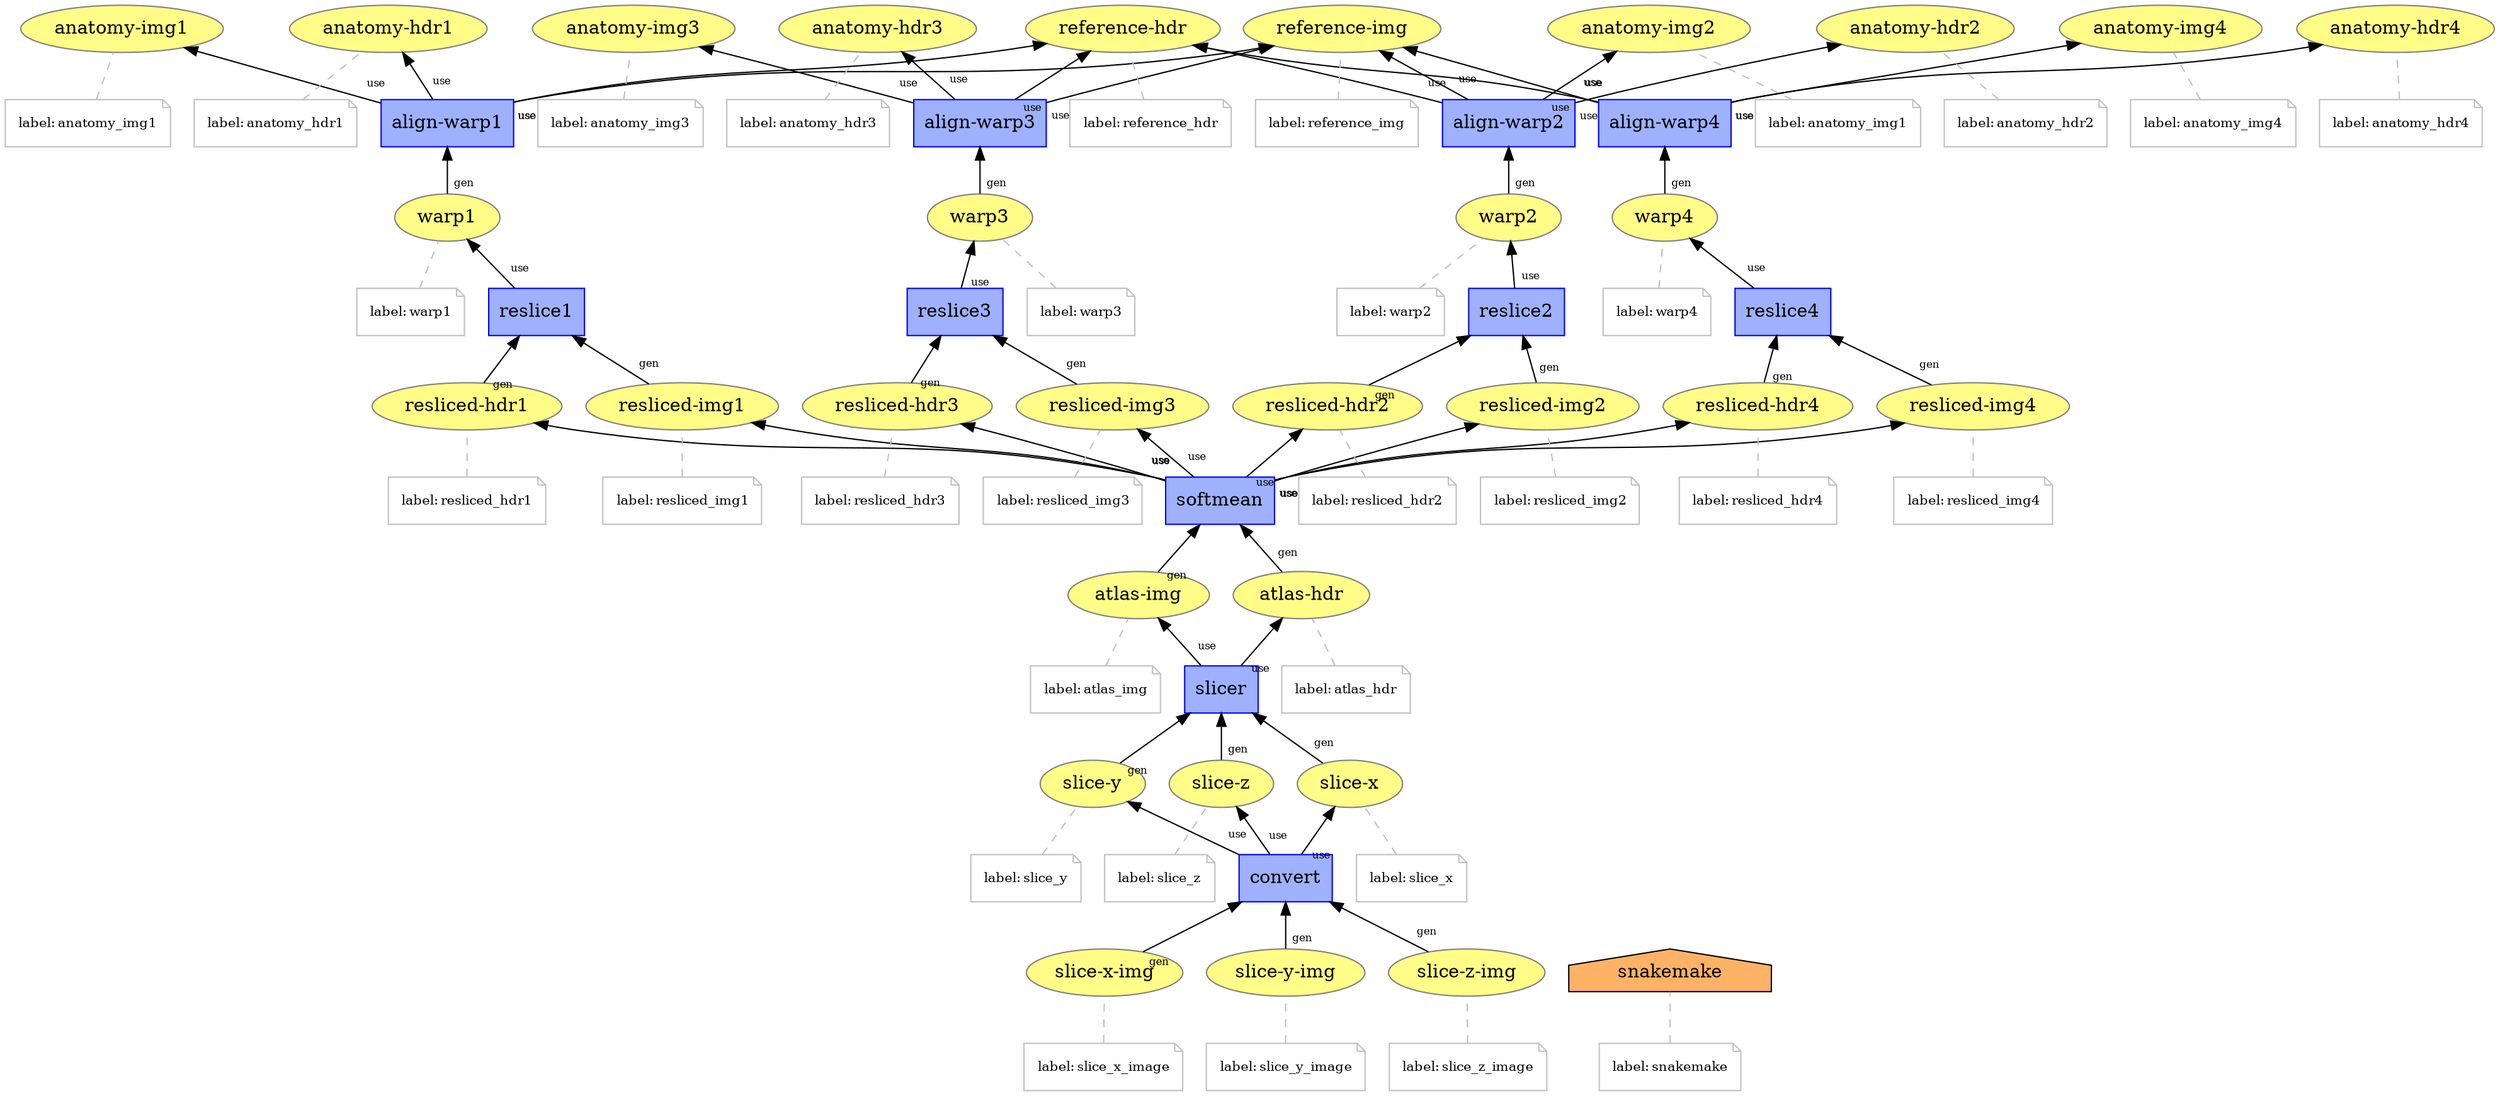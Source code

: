 digraph title {
	graph [bb="0,0,1626.4,828",
		rankdir=BT
	];
	node [label="\N"];
	"https://example.com/align-warp1"	 [URL="https://example.com/align-warp1",
		color="#0000FF",
		comment="PROV_ACTIVITY fmri:align-warp1",
		fillcolor="#9FB1FC",
		height=0.5,
		label="align-warp1",
		pos="291,738",
		shape=polygon,
		sides=4,
		style=filled,
		width=1.1389];
	"https://example.com/anatomy-img1"	 [URL="https://example.com/anatomy-img1",
		color="#808080",
		comment="PROV_ENTITY fmri:anatomy-img1",
		fillcolor="#FFFC87",
		height=0.5,
		label="anatomy-img1",
		pos="84,810",
		style=filled,
		width=1.7512];
	"https://example.com/align-warp1" -> "https://example.com/anatomy-img1"	 [comment="PROV_USAGE _:_",
		labelangle=60.0,
		labeldistance=1.5,
		labelfontsize=8,
		pos="e,124.72,796.17 249.82,752.88 246.83,753.94 243.87,754.99 241,756 205.43,768.52 165.2,782.35 134.38,792.88",
		rotation=20,
		tail_lp="247.1,767.63",
		taillabel=use];
	"https://example.com/anatomy-hdr1"	 [URL="https://example.com/anatomy-hdr1",
		color="#808080",
		comment="PROV_ENTITY fmri:anatomy-hdr1",
		fillcolor="#FFFC87",
		height=0.5,
		label="anatomy-hdr1",
		pos="259,810",
		style=filled,
		width=1.679];
	"https://example.com/align-warp1" -> "https://example.com/anatomy-hdr1"	 [comment="PROV_USAGE _:_",
		labelangle=60.0,
		labeldistance=1.5,
		labelfontsize=8,
		pos="e,266.96,792.09 282.93,756.17 279.34,764.25 275.03,773.92 271.07,782.83",
		rotation=20,
		tail_lp="291.75,768.3",
		taillabel=use];
	"https://example.com/reference-img"	 [URL="https://example.com/reference-img",
		color="#808080",
		comment="PROV_ENTITY fmri:reference-img",
		fillcolor="#FFFC87",
		height=0.5,
		label="reference-img",
		pos="741,810",
		style=filled,
		width=1.679];
	"https://example.com/align-warp1" -> "https://example.com/reference-img"	 [comment="PROV_USAGE _:_",
		labelangle=60.0,
		labeldistance=1.5,
		labelfontsize=8,
		pos="e,690.79,799.92 332.25,753.67 335.19,754.53 338.13,755.32 341,756 473.42,787.24 510.51,771.45 645,792 656.66,793.78 669.06,795.92 \
680.95,798.1",
		rotation=20,
		tail_lp="343.08,743.29",
		taillabel=use];
	"https://example.com/reference-hdr"	 [URL="https://example.com/reference-hdr",
		color="#808080",
		comment="PROV_ENTITY fmri:reference-hdr",
		fillcolor="#FFFC87",
		height=0.5,
		label="reference-hdr",
		pos="877,810",
		style=filled,
		width=1.6068];
	"https://example.com/align-warp1" -> "https://example.com/reference-hdr"	 [comment="PROV_USAGE _:_",
		labelangle=60.0,
		labeldistance=1.5,
		labelfontsize=8,
		pos="e,835.09,797.46 332.22,753.81 335.17,754.64 338.11,755.38 341,756 545.42,799.8 603.94,756.73 810,792 814.99,792.85 820.15,793.91 \
825.29,795.09",
		rotation=20,
		tail_lp="342.94,743.31",
		taillabel=use];
	"https://example.com/align-warp2"	 [URL="https://example.com/align-warp2",
		color="#0000FF",
		comment="PROV_ACTIVITY fmri:align-warp2",
		fillcolor="#9FB1FC",
		height=0.5,
		label="align-warp2",
		pos="641,738",
		shape=polygon,
		sides=4,
		style=filled,
		width=1.1389];
	"https://example.com/anatomy-img2"	 [URL="https://example.com/anatomy-img2",
		color="#808080",
		comment="PROV_ENTITY fmri:anatomy-img2",
		fillcolor="#FFFC87",
		height=0.5,
		label="anatomy-img2",
		pos="417,810",
		style=filled,
		width=1.7512];
	"https://example.com/align-warp2" -> "https://example.com/anatomy-img2"	 [comment="PROV_USAGE _:_",
		labelangle=60.0,
		labeldistance=1.5,
		labelfontsize=8,
		pos="e,460.79,797 599.85,752.98 596.86,754.02 593.89,755.03 591,756 550.87,769.44 505.16,783.58 470.67,794.02",
		rotation=20,
		tail_lp="597.02,767.71",
		taillabel=use];
	"https://example.com/anatomy-hdr2"	 [URL="https://example.com/anatomy-hdr2",
		color="#808080",
		comment="PROV_ENTITY fmri:anatomy-hdr2",
		fillcolor="#FFFC87",
		height=0.5,
		label="anatomy-hdr2",
		pos="576,810",
		style=filled,
		width=1.679];
	"https://example.com/align-warp2" -> "https://example.com/anatomy-hdr2"	 [comment="PROV_USAGE _:_",
		labelangle=60.0,
		labeldistance=1.5,
		labelfontsize=8,
		pos="e,591.72,792.58 624.6,756.17 616.72,764.89 607.16,775.48 598.61,784.95",
		rotation=20,
		tail_lp="629.21,770.44",
		taillabel=use];
	"https://example.com/align-warp2" -> "https://example.com/reference-img"	 [comment="PROV_USAGE _:_",
		labelangle=60.0,
		labeldistance=1.5,
		labelfontsize=8,
		pos="e,717.83,793.32 666.23,756.17 679.36,765.62 695.54,777.27 709.48,787.31",
		rotation=20,
		tail_lp="679.91,750.01",
		taillabel=use];
	"https://example.com/align-warp2" -> "https://example.com/reference-hdr"	 [comment="PROV_USAGE _:_",
		labelangle=60.0,
		labeldistance=1.5,
		labelfontsize=8,
		pos="e,833.17,798.11 682.13,753.04 685.12,754.06 688.1,755.06 691,756 735.33,770.4 786.18,785.04 823.5,795.43",
		rotation=20,
		tail_lp="693.42,743.17",
		taillabel=use];
	"https://example.com/align-warp3"	 [URL="https://example.com/align-warp3",
		color="#0000FF",
		comment="PROV_ACTIVITY fmri:align-warp3",
		fillcolor="#9FB1FC",
		height=0.5,
		label="align-warp3",
		pos="983,738",
		shape=polygon,
		sides=4,
		style=filled,
		width=1.1389];
	"https://example.com/anatomy-img3"	 [URL="https://example.com/anatomy-img3",
		color="#808080",
		comment="PROV_ENTITY fmri:anatomy-img3",
		fillcolor="#FFFC87",
		height=0.5,
		label="anatomy-img3",
		pos="1084,810",
		style=filled,
		width=1.7512];
	"https://example.com/align-warp3" -> "https://example.com/anatomy-img3"	 [comment="PROV_USAGE _:_",
		labelangle=60.0,
		labeldistance=1.5,
		labelfontsize=8,
		pos="e,1060.3,793.07 1008.5,756.17 1021.6,765.55 1037.8,777.1 1051.9,787.09",
		rotation=20,
		tail_lp="1022.1,749.94",
		taillabel=use];
	"https://example.com/anatomy-hdr3"	 [URL="https://example.com/anatomy-hdr3",
		color="#808080",
		comment="PROV_ENTITY fmri:anatomy-hdr3",
		fillcolor="#FFFC87",
		height=0.5,
		label="anatomy-hdr3",
		pos="1259,810",
		style=filled,
		width=1.679];
	"https://example.com/align-warp3" -> "https://example.com/anatomy-hdr3"	 [comment="PROV_USAGE _:_",
		labelangle=60.0,
		labeldistance=1.5,
		labelfontsize=8,
		pos="e,1209.2,799.77 1024.1,753.2 1027.1,754.18 1030.1,755.13 1033,756 1088.8,772.66 1153.6,787.71 1199.4,797.66",
		rotation=20,
		tail_lp="1035.2,743.18",
		taillabel=use];
	"https://example.com/align-warp3" -> "https://example.com/reference-img"	 [comment="PROV_USAGE _:_",
		labelangle=60.0,
		labeldistance=1.5,
		labelfontsize=8,
		pos="e,786.66,798.14 941.88,753.07 938.88,754.08 935.9,755.07 933,756 887.44,770.59 835.14,785.16 796.64,795.48",
		rotation=20,
		tail_lp="938.94,767.78",
		taillabel=use];
	"https://example.com/align-warp3" -> "https://example.com/reference-hdr"	 [comment="PROV_USAGE _:_",
		labelangle=60.0,
		labeldistance=1.5,
		labelfontsize=8,
		pos="e,901.2,793.56 956.25,756.17 942.1,765.78 924.61,777.66 909.66,787.81",
		rotation=20,
		tail_lp="957.35,771.13",
		taillabel=use];
	"https://example.com/align-warp4"	 [URL="https://example.com/align-warp4",
		color="#0000FF",
		comment="PROV_ACTIVITY fmri:align-warp4",
		fillcolor="#9FB1FC",
		height=0.5,
		label="align-warp4",
		pos="1083,738",
		shape=polygon,
		sides=4,
		style=filled,
		width=1.1389];
	"https://example.com/anatomy-img4"	 [URL="https://example.com/anatomy-img4",
		color="#808080",
		comment="PROV_ENTITY fmri:anatomy-img4",
		fillcolor="#FFFC87",
		height=0.5,
		label="anatomy-img4",
		pos="1417,810",
		style=filled,
		width=1.7512];
	"https://example.com/align-warp4" -> "https://example.com/anatomy-img4"	 [comment="PROV_USAGE _:_",
		labelangle=60.0,
		labeldistance=1.5,
		labelfontsize=8,
		pos="e,1365.7,799.48 1124,753.37 1127,754.32 1130.1,755.21 1133,756 1218.1,779 1241.5,775.26 1328,792 1337,793.74 1346.5,795.61 1355.8,\
797.47",
		rotation=20,
		tail_lp="1135.1,743.2",
		taillabel=use];
	"https://example.com/anatomy-hdr4"	 [URL="https://example.com/anatomy-hdr4",
		color="#808080",
		comment="PROV_ENTITY fmri:anatomy-hdr4",
		fillcolor="#FFFC87",
		height=0.5,
		label="anatomy-hdr4",
		pos="1566,810",
		style=filled,
		width=1.679];
	"https://example.com/align-warp4" -> "https://example.com/anatomy-hdr4"	 [comment="PROV_USAGE _:_",
		labelangle=60.0,
		labeldistance=1.5,
		labelfontsize=8,
		pos="e,1519.8,798.18 1124.2,753.73 1127.2,754.58 1130.1,755.35 1133,756 1288.1,791.2 1332.1,765.85 1489,792 1495.7,793.12 1502.8,794.49 \
1509.7,795.96",
		rotation=20,
		tail_lp="1135,743.3",
		taillabel=use];
	"https://example.com/align-warp4" -> "https://example.com/reference-img"	 [comment="PROV_USAGE _:_",
		labelangle=60.0,
		labeldistance=1.5,
		labelfontsize=8,
		pos="e,785.39,797.76 1042,753.45 1039,754.37 1035.9,755.24 1033,756 935.8,781.11 908.24,771.31 810,792 805.25,793 800.34,794.12 795.43,\
795.29",
		rotation=20,
		tail_lp="1038.6,768.06",
		taillabel=use];
	"https://example.com/align-warp4" -> "https://example.com/reference-hdr"	 [comment="PROV_USAGE _:_",
		labelangle=60.0,
		labeldistance=1.5,
		labelfontsize=8,
		pos="e,916.15,796.6 1041.8,752.87 1038.8,753.94 1035.9,754.99 1033,756 997.15,768.66 956.57,782.69 925.79,793.28",
		rotation=20,
		tail_lp="1039.1,767.63",
		taillabel=use];
	"https://example.com/reslice1"	 [URL="https://example.com/reslice1",
		color="#0000FF",
		comment="PROV_ACTIVITY fmri:reslice1",
		fillcolor="#9FB1FC",
		height=0.5,
		label=reslice1,
		pos="282,594",
		shape=polygon,
		sides=4,
		style=filled,
		width=0.81944];
	"https://example.com/warp1"	 [URL="https://example.com/warp1",
		color="#808080",
		comment="PROV_ENTITY fmri:warp1",
		fillcolor="#FFFC87",
		height=0.5,
		label=warp1,
		pos="291,666",
		style=filled,
		width=0.9027];
	"https://example.com/reslice1" -> "https://example.com/warp1"	 [comment="PROV_USAGE _:_",
		labelangle=60.0,
		labeldistance=1.5,
		labelfontsize=8,
		pos="e,288.7,647.59 284.27,612.17 285.23,619.87 286.38,629.03 287.45,637.58",
		rotation=20,
		tail_lp="298.09,618",
		taillabel=use];
	"https://example.com/reslice2"	 [URL="https://example.com/reslice2",
		color="#0000FF",
		comment="PROV_ACTIVITY fmri:reslice2",
		fillcolor="#9FB1FC",
		height=0.5,
		label=reslice2,
		pos="599,594",
		shape=polygon,
		sides=4,
		style=filled,
		width=0.81944];
	"https://example.com/warp2"	 [URL="https://example.com/warp2",
		color="#808080",
		comment="PROV_ENTITY fmri:warp2",
		fillcolor="#FFFC87",
		height=0.5,
		label=warp2,
		pos="641,666",
		style=filled,
		width=0.9027];
	"https://example.com/reslice2" -> "https://example.com/warp2"	 [comment="PROV_USAGE _:_",
		labelangle=60.0,
		labeldistance=1.5,
		labelfontsize=8,
		pos="e,630.84,648.58 609.6,612.17 614.48,620.54 620.37,630.64 625.72,639.81",
		rotation=20,
		tail_lp="624.6,612.1",
		taillabel=use];
	"https://example.com/reslice3"	 [URL="https://example.com/reslice3",
		color="#0000FF",
		comment="PROV_ACTIVITY fmri:reslice3",
		fillcolor="#9FB1FC",
		height=0.5,
		label=reslice3,
		pos="907,594",
		shape=polygon,
		sides=4,
		style=filled,
		width=0.81944];
	"https://example.com/warp3"	 [URL="https://example.com/warp3",
		color="#808080",
		comment="PROV_ENTITY fmri:warp3",
		fillcolor="#FFFC87",
		height=0.5,
		label=warp3,
		pos="983,666",
		style=filled,
		width=0.9027];
	"https://example.com/reslice3" -> "https://example.com/warp3"	 [comment="PROV_USAGE _:_",
		labelangle=60.0,
		labeldistance=1.5,
		labelfontsize=8,
		pos="e,966.41,650.28 926.18,612.17 936.16,621.62 948.45,633.27 959.05,643.31",
		rotation=20,
		tail_lp="940.56,607.9",
		taillabel=use];
	"https://example.com/reslice4"	 [URL="https://example.com/reslice4",
		color="#0000FF",
		comment="PROV_ACTIVITY fmri:reslice4",
		fillcolor="#9FB1FC",
		height=0.5,
		label=reslice4,
		pos="1079,594",
		shape=polygon,
		sides=4,
		style=filled,
		width=0.81944];
	"https://example.com/warp4"	 [URL="https://example.com/warp4",
		color="#808080",
		comment="PROV_ENTITY fmri:warp4",
		fillcolor="#FFFC87",
		height=0.5,
		label=warp4,
		pos="1083,666",
		style=filled,
		width=0.9027];
	"https://example.com/reslice4" -> "https://example.com/warp4"	 [comment="PROV_USAGE _:_",
		labelangle=60.0,
		labeldistance=1.5,
		labelfontsize=8,
		pos="e,1082,647.59 1080,612.17 1080.4,619.87 1080.9,629.03 1081.4,637.58",
		rotation=20,
		tail_lp="1093.4,618.94",
		taillabel=use];
	"https://example.com/softmean"	 [URL="https://example.com/softmean",
		color="#0000FF",
		comment="PROV_ACTIVITY fmri:softmean",
		fillcolor="#9FB1FC",
		height=0.5,
		label=softmean,
		pos="721,450",
		shape=polygon,
		sides=4,
		style=filled,
		width=0.93056];
	"https://example.com/resliced-img1"	 [URL="https://example.com/resliced-img1",
		color="#808080",
		comment="PROV_ENTITY fmri:resliced-img1",
		fillcolor="#FFFC87",
		height=0.5,
		label="resliced-img1",
		pos="249,522",
		style=filled,
		width=1.661];
	"https://example.com/softmean" -> "https://example.com/resliced-img1"	 [comment="PROV_USAGE _:_",
		labelangle=60.0,
		labeldistance=1.5,
		labelfontsize=8,
		pos="e,292.57,509.54 687.05,465.29 684.02,466.32 680.98,467.24 678,468 522.12,507.48 476.27,475.62 318,504 312.95,504.91 307.73,505.99 \
302.52,507.17",
		rotation=20,
		tail_lp="684.1,479.99",
		taillabel=use];
	"https://example.com/resliced-hdr1"	 [URL="https://example.com/resliced-hdr1",
		color="#808080",
		comment="PROV_ENTITY fmri:resliced-hdr1",
		fillcolor="#FFFC87",
		height=0.5,
		label="resliced-hdr1",
		pos="384,522",
		style=filled,
		width=1.5887];
	"https://example.com/softmean" -> "https://example.com/resliced-hdr1"	 [comment="PROV_USAGE _:_",
		labelangle=60.0,
		labeldistance=1.5,
		labelfontsize=8,
		pos="e,426.08,509.78 687.47,464.93 684.31,466.07 681.11,467.12 678,468 579.31,496.01 550.3,482.47 450,504 445.38,504.99 440.6,506.11 \
435.83,507.29",
		rotation=20,
		tail_lp="684.76,479.68",
		taillabel=use];
	"https://example.com/resliced-img2"	 [URL="https://example.com/resliced-img2",
		color="#808080",
		comment="PROV_ENTITY fmri:resliced-img2",
		fillcolor="#FFFC87",
		height=0.5,
		label="resliced-img2",
		pos="519,522",
		style=filled,
		width=1.661];
	"https://example.com/softmean" -> "https://example.com/resliced-img2"	 [comment="PROV_USAGE _:_",
		labelangle=60.0,
		labeldistance=1.5,
		labelfontsize=8,
		pos="e,560.13,508.9 687.29,464.37 684.16,465.63 681.03,466.85 678,468 642.2,481.55 601.3,495.41 569.95,505.69",
		rotation=20,
		tail_lp="685.15,479.22",
		taillabel=use];
	"https://example.com/resliced-hdr2"	 [URL="https://example.com/resliced-hdr2",
		color="#808080",
		comment="PROV_ENTITY fmri:resliced-hdr2",
		fillcolor="#FFFC87",
		height=0.5,
		label="resliced-hdr2",
		pos="654,522",
		style=filled,
		width=1.5887];
	"https://example.com/softmean" -> "https://example.com/resliced-hdr2"	 [comment="PROV_USAGE _:_",
		labelangle=60.0,
		labeldistance=1.5,
		labelfontsize=8,
		pos="e,670.21,504.58 704.09,468.17 695.9,476.98 685.92,487.69 677.04,497.24",
		rotation=20,
		tail_lp="708.49,482.51",
		taillabel=use];
	"https://example.com/resliced-img3"	 [URL="https://example.com/resliced-img3",
		color="#808080",
		comment="PROV_ENTITY fmri:resliced-img3",
		fillcolor="#FFFC87",
		height=0.5,
		label="resliced-img3",
		pos="789,522",
		style=filled,
		width=1.661];
	"https://example.com/softmean" -> "https://example.com/resliced-img3"	 [comment="PROV_USAGE _:_",
		labelangle=60.0,
		labeldistance=1.5,
		labelfontsize=8,
		pos="e,772.55,504.58 738.16,468.17 746.48,476.98 756.6,487.69 765.61,497.24",
		rotation=20,
		tail_lp="752.75,464.7",
		taillabel=use];
	"https://example.com/resliced-hdr3"	 [URL="https://example.com/resliced-hdr3",
		color="#808080",
		comment="PROV_ENTITY fmri:resliced-hdr3",
		fillcolor="#FFFC87",
		height=0.5,
		label="resliced-hdr3",
		pos="924,522",
		style=filled,
		width=1.5887];
	"https://example.com/softmean" -> "https://example.com/resliced-hdr3"	 [comment="PROV_USAGE _:_",
		labelangle=60.0,
		labeldistance=1.5,
		labelfontsize=8,
		pos="e,883.61,509.25 754.71,464.38 757.84,465.63 760.97,466.86 764,468 800.38,481.73 842.02,495.73 873.69,506.04",
		rotation=20,
		tail_lp="766.5,455.1",
		taillabel=use];
	"https://example.com/resliced-img4"	 [URL="https://example.com/resliced-img4",
		color="#808080",
		comment="PROV_ENTITY fmri:resliced-img4",
		fillcolor="#FFFC87",
		height=0.5,
		label="resliced-img4",
		pos="1059,522",
		style=filled,
		width=1.661];
	"https://example.com/softmean" -> "https://example.com/resliced-img4"	 [comment="PROV_USAGE _:_",
		labelangle=60.0,
		labeldistance=1.5,
		labelfontsize=8,
		pos="e,1014.6,509.74 754.53,464.93 757.7,466.07 760.89,467.11 764,468 861.83,495.83 890.45,483.14 990,504 994.75,505 999.66,506.11 1004.6,\
507.28",
		rotation=20,
		tail_lp="765.95,455.21",
		taillabel=use];
	"https://example.com/resliced-hdr4"	 [URL="https://example.com/resliced-hdr4",
		color="#808080",
		comment="PROV_ENTITY fmri:resliced-hdr4",
		fillcolor="#FFFC87",
		height=0.5,
		label="resliced-hdr4",
		pos="1194,522",
		style=filled,
		width=1.5887];
	"https://example.com/softmean" -> "https://example.com/resliced-hdr4"	 [comment="PROV_USAGE _:_",
		labelangle=60.0,
		labeldistance=1.5,
		labelfontsize=8,
		pos="e,1152.3,509.51 754.95,465.29 757.97,466.32 761.02,467.25 764,468 921.61,507.83 968.13,474.51 1128,504 1132.7,504.87 1137.6,505.91 \
1142.4,507.05",
		rotation=20,
		tail_lp="766.21,455.38",
		taillabel=use];
	"https://example.com/slicer"	 [URL="https://example.com/slicer",
		color="#0000FF",
		comment="PROV_ACTIVITY fmri:slicer",
		fillcolor="#9FB1FC",
		height=0.5,
		label=slicer,
		pos="721,306",
		shape=polygon,
		sides=4,
		style=filled,
		width=0.75];
	"https://example.com/atlas-hdr"	 [URL="https://example.com/atlas-hdr",
		color="#808080",
		comment="PROV_ENTITY fmri:atlas-hdr",
		fillcolor="#FFFC87",
		height=0.5,
		label="atlas-hdr",
		pos="669,378",
		style=filled,
		width=1.1555];
	"https://example.com/slicer" -> "https://example.com/atlas-hdr"	 [comment="PROV_USAGE _:_",
		labelangle=60.0,
		labeldistance=1.5,
		labelfontsize=8,
		pos="e,681.58,360.58 707.88,324.17 701.7,332.72 694.24,343.06 687.5,352.38",
		rotation=20,
		tail_lp="714.02,337.85",
		taillabel=use];
	"https://example.com/atlas-img"	 [URL="https://example.com/atlas-img",
		color="#808080",
		comment="PROV_ENTITY fmri:atlas-img",
		fillcolor="#FFFC87",
		height=0.5,
		label="atlas-img",
		pos="773,378",
		style=filled,
		width=1.2277];
	"https://example.com/slicer" -> "https://example.com/atlas-img"	 [comment="PROV_USAGE _:_",
		labelangle=60.0,
		labeldistance=1.5,
		labelfontsize=8,
		pos="e,760.42,360.58 734.12,324.17 740.3,332.72 747.76,343.06 754.5,352.38",
		rotation=20,
		tail_lp="749.04,322.64",
		taillabel=use];
	"https://example.com/convert"	 [URL="https://example.com/convert",
		color="#0000FF",
		comment="PROV_ACTIVITY fmri:convert",
		fillcolor="#9FB1FC",
		height=0.5,
		label=convert,
		pos="678,162",
		shape=polygon,
		sides=4,
		style=filled,
		width=0.79167];
	"https://example.com/slice-x"	 [URL="https://example.com/slice-x",
		color="#808080",
		comment="PROV_ENTITY fmri:slice-x",
		fillcolor="#FFFC87",
		height=0.5,
		label="slice-x",
		pos="634,234",
		style=filled,
		width=0.95686];
	"https://example.com/convert" -> "https://example.com/slice-x"	 [comment="PROV_USAGE _:_",
		labelangle=60.0,
		labeldistance=1.5,
		labelfontsize=8,
		pos="e,644.64,216.58 666.9,180.17 661.78,188.54 655.61,198.64 650,207.81",
		rotation=20,
		tail_lp="674.07,193.34",
		taillabel=use];
	"https://example.com/slice-y"	 [URL="https://example.com/slice-y",
		color="#808080",
		comment="PROV_ENTITY fmri:slice-y",
		fillcolor="#FFFC87",
		height=0.5,
		label="slice-y",
		pos="721,234",
		style=filled,
		width=0.95686];
	"https://example.com/convert" -> "https://example.com/slice-y"	 [comment="PROV_USAGE _:_",
		labelangle=60.0,
		labeldistance=1.5,
		labelfontsize=8,
		pos="e,710.6,216.58 688.85,180.17 693.85,188.54 699.88,198.64 705.36,207.81",
		rotation=20,
		tail_lp="703.85,179.95",
		taillabel=use];
	"https://example.com/slice-z"	 [URL="https://example.com/slice-z",
		color="#808080",
		comment="PROV_ENTITY fmri:slice-z",
		fillcolor="#FFFC87",
		height=0.5,
		label="slice-z",
		pos="807,234",
		style=filled,
		width=0.93881];
	"https://example.com/convert" -> "https://example.com/slice-z"	 [comment="PROV_USAGE _:_",
		labelangle=60.0,
		labeldistance=1.5,
		labelfontsize=8,
		pos="e,783.62,220.95 706.63,177.98 726.8,189.24 753.84,204.33 774.77,216.01",
		rotation=20,
		tail_lp="719.51,170.29",
		taillabel=use];
	"-attrs0"	 [color=gray,
		fontcolor=black,
		fontsize=10,
		height=0.5,
		label=<<TABLE cellpadding="0" border="0">
	<TR>
	    <TD align="left">label:</TD>
	    <TD align="left">anatomy_img1</TD>
	</TR>
    </TABLE>>,
		pos="54,738",
		shape=note,
		width=1.5];
	"-attrs0" -> "https://example.com/anatomy-img1"	 [arrowhead=none,
		color=gray,
		comment="null _:_",
		pos="61.57,756.17 66.153,767.17 71.973,781.14 76.536,792.09",
		style=dashed];
	"-attrs1"	 [color=gray,
		fontcolor=black,
		fontsize=10,
		height=0.5,
		label=<<TABLE cellpadding="0" border="0">
	<TR>
	    <TD align="left">label:</TD>
	    <TD align="left">anatomy_hdr1</TD>
	</TR>
    </TABLE>>,
		pos="179,738",
		shape=note,
		width=1.4722];
	"-attrs1" -> "https://example.com/anatomy-hdr1"	 [arrowhead=none,
		color=gray,
		comment="null _:_",
		pos="199.19,756.17 211.69,767.42 227.63,781.77 239.92,792.83",
		style=dashed];
	"-attrs2"	 [color=gray,
		fontcolor=black,
		fontsize=10,
		height=0.5,
		label=<<TABLE cellpadding="0" border="0">
	<TR>
	    <TD align="left">label:</TD>
	    <TD align="left">anatomy_img1</TD>
	</TR>
    </TABLE>>,
		pos="404,738",
		shape=note,
		width=1.5];
	"-attrs2" -> "https://example.com/anatomy-img2"	 [arrowhead=none,
		color=gray,
		comment="null _:_",
		pos="407.28,756.17 409.24,767 411.71,780.71 413.68,791.59",
		style=dashed];
	"-attrs3"	 [color=gray,
		fontcolor=black,
		fontsize=10,
		height=0.5,
		label=<<TABLE cellpadding="0" border="0">
	<TR>
	    <TD align="left">label:</TD>
	    <TD align="left">anatomy_hdr2</TD>
	</TR>
    </TABLE>>,
		pos="529,738",
		shape=note,
		width=1.4722];
	"-attrs3" -> "https://example.com/anatomy-hdr2"	 [arrowhead=none,
		color=gray,
		comment="null _:_",
		pos="540.86,756.17 548.04,767.17 557.16,781.14 564.31,792.09",
		style=dashed];
	"-attrs4"	 [color=gray,
		fontcolor=black,
		fontsize=10,
		height=0.5,
		label=<<TABLE cellpadding="0" border="0">
	<TR>
	    <TD align="left">label:</TD>
	    <TD align="left">anatomy_img3</TD>
	</TR>
    </TABLE>>,
		pos="1196,738",
		shape=note,
		width=1.5];
	"-attrs4" -> "https://example.com/anatomy-img3"	 [arrowhead=none,
		color=gray,
		comment="null _:_",
		pos="1167.7,756.17 1150,767.58 1127.2,782.2 1110,793.32",
		style=dashed];
	"-attrs5"	 [color=gray,
		fontcolor=black,
		fontsize=10,
		height=0.5,
		label=<<TABLE cellpadding="0" border="0">
	<TR>
	    <TD align="left">label:</TD>
	    <TD align="left">anatomy_hdr3</TD>
	</TR>
    </TABLE>>,
		pos="1321,738",
		shape=note,
		width=1.4722];
	"-attrs5" -> "https://example.com/anatomy-hdr3"	 [arrowhead=none,
		color=gray,
		comment="null _:_",
		pos="1305.4,756.17 1295.9,767.17 1283.9,781.14 1274.4,792.09",
		style=dashed];
	"-attrs6"	 [color=gray,
		fontcolor=black,
		fontsize=10,
		height=0.5,
		label=<<TABLE cellpadding="0" border="0">
	<TR>
	    <TD align="left">label:</TD>
	    <TD align="left">anatomy_img4</TD>
	</TR>
    </TABLE>>,
		pos="1446,738",
		shape=note,
		width=1.5];
	"-attrs6" -> "https://example.com/anatomy-img4"	 [arrowhead=none,
		color=gray,
		comment="null _:_",
		pos="1438.7,756.17 1434.3,767.17 1428.6,781.14 1424.2,792.09",
		style=dashed];
	"-attrs7"	 [color=gray,
		fontcolor=black,
		fontsize=10,
		height=0.5,
		label=<<TABLE cellpadding="0" border="0">
	<TR>
	    <TD align="left">label:</TD>
	    <TD align="left">anatomy_hdr4</TD>
	</TR>
    </TABLE>>,
		pos="1571,738",
		shape=note,
		width=1.4722];
	"-attrs7" -> "https://example.com/anatomy-hdr4"	 [arrowhead=none,
		color=gray,
		comment="null _:_",
		pos="1569.7,756.17 1569,767 1568,780.71 1567.3,791.59",
		style=dashed];
	"-attrs8"	 [color=gray,
		fontcolor=black,
		fontsize=10,
		height=0.5,
		label=<<TABLE cellpadding="0" border="0">
	<TR>
	    <TD align="left">label:</TD>
	    <TD align="left">reference_img</TD>
	</TR>
    </TABLE>>,
		pos="752,738",
		shape=note,
		width=1.4444];
	"-attrs8" -> "https://example.com/reference-img"	 [arrowhead=none,
		color=gray,
		comment="null _:_",
		pos="749.22,756.17 747.57,767 745.47,780.71 743.81,791.59",
		style=dashed];
	"-attrs9"	 [color=gray,
		fontcolor=black,
		fontsize=10,
		height=0.5,
		label=<<TABLE cellpadding="0" border="0">
	<TR>
	    <TD align="left">label:</TD>
	    <TD align="left">reference_hdr</TD>
	</TR>
    </TABLE>>,
		pos="873,738",
		shape=note,
		width=1.4167];
	"-attrs9" -> "https://example.com/reference-hdr"	 [arrowhead=none,
		color=gray,
		comment="null _:_",
		pos="874.01,756.17 874.61,767 875.37,780.71 875.98,791.59",
		style=dashed];
	"https://example.com/warp1" -> "https://example.com/align-warp1"	 [comment="PROV_GENERATION _:_",
		labelangle=60.0,
		labeldistance=1.5,
		labelfontsize=8,
		pos="e,291,719.59 291,684.17 291,691.87 291,701.03 291,709.58",
		rotation=20,
		tail_lp="303.99,691.67",
		taillabel=gen];
	"-attrs10"	 [color=gray,
		fontcolor=black,
		fontsize=10,
		height=0.5,
		label=<<TABLE cellpadding="0" border="0">
	<TR>
	    <TD align="left">label:</TD>
	    <TD align="left">warp1</TD>
	</TR>
    </TABLE>>,
		pos="366,594",
		shape=note,
		width=1];
	"-attrs10" -> "https://example.com/warp1"	 [arrowhead=none,
		color=gray,
		comment="null _:_",
		pos="347.07,612.17 334.92,623.83 319.29,638.84 307.62,650.04",
		style=dashed];
	"https://example.com/warp2" -> "https://example.com/align-warp2"	 [comment="PROV_GENERATION _:_",
		labelangle=60.0,
		labeldistance=1.5,
		labelfontsize=8,
		pos="e,641,719.59 641,684.17 641,691.87 641,701.03 641,709.58",
		rotation=20,
		tail_lp="653.99,691.67",
		taillabel=gen];
	"-attrs11"	 [color=gray,
		fontcolor=black,
		fontsize=10,
		height=0.5,
		label=<<TABLE cellpadding="0" border="0">
	<TR>
	    <TD align="left">label:</TD>
	    <TD align="left">warp2</TD>
	</TR>
    </TABLE>>,
		pos="683,594",
		shape=note,
		width=1];
	"-attrs11" -> "https://example.com/warp2"	 [arrowhead=none,
		color=gray,
		comment="null _:_",
		pos="672.4,612.17 665.89,623.33 657.59,637.56 651.16,648.58",
		style=dashed];
	"https://example.com/warp3" -> "https://example.com/align-warp3"	 [comment="PROV_GENERATION _:_",
		labelangle=60.0,
		labeldistance=1.5,
		labelfontsize=8,
		pos="e,983,719.59 983,684.17 983,691.87 983,701.03 983,709.58",
		rotation=20,
		tail_lp="995.99,691.67",
		taillabel=gen];
	"-attrs12"	 [color=gray,
		fontcolor=black,
		fontsize=10,
		height=0.5,
		label=<<TABLE cellpadding="0" border="0">
	<TR>
	    <TD align="left">label:</TD>
	    <TD align="left">warp3</TD>
	</TR>
    </TABLE>>,
		pos="991,594",
		shape=note,
		width=1];
	"-attrs12" -> "https://example.com/warp3"	 [arrowhead=none,
		color=gray,
		comment="null _:_",
		pos="988.98,612.17 987.78,623 986.25,636.71 985.05,647.59",
		style=dashed];
	"https://example.com/warp4" -> "https://example.com/align-warp4"	 [comment="PROV_GENERATION _:_",
		labelangle=60.0,
		labeldistance=1.5,
		labelfontsize=8,
		pos="e,1083,719.59 1083,684.17 1083,691.87 1083,701.03 1083,709.58",
		rotation=20,
		tail_lp="1096,691.67",
		taillabel=gen];
	"-attrs13"	 [color=gray,
		fontcolor=black,
		fontsize=10,
		height=0.5,
		label=<<TABLE cellpadding="0" border="0">
	<TR>
	    <TD align="left">label:</TD>
	    <TD align="left">warp4</TD>
	</TR>
    </TABLE>>,
		pos="1163,594",
		shape=note,
		width=1];
	"-attrs13" -> "https://example.com/warp4"	 [arrowhead=none,
		color=gray,
		comment="null _:_",
		pos="1142.8,612.17 1129.7,624 1112.7,639.27 1100.2,650.52",
		style=dashed];
	"https://example.com/resliced-img1" -> "https://example.com/reslice1"	 [comment="PROV_GENERATION _:_",
		labelangle=60.0,
		labeldistance=1.5,
		labelfontsize=8,
		pos="e,273.56,575.59 257.33,540.17 260.97,548.12 265.33,557.63 269.36,566.43",
		rotation=20,
		tail_lp="272.26,541.57",
		taillabel=gen];
	"-attrs14"	 [color=gray,
		fontcolor=black,
		fontsize=10,
		height=0.5,
		label=<<TABLE cellpadding="0" border="0">
	<TR>
	    <TD align="left">label:</TD>
	    <TD align="left">resliced_img1</TD>
	</TR>
    </TABLE>>,
		pos="249,450",
		shape=note,
		width=1.4444];
	"-attrs14" -> "https://example.com/resliced-img1"	 [arrowhead=none,
		color=gray,
		comment="null _:_",
		pos="249,468.17 249,479 249,492.71 249,503.59",
		style=dashed];
	"https://example.com/resliced-hdr1" -> "https://example.com/reslice1"	 [comment="PROV_GENERATION _:_",
		labelangle=60.0,
		labeldistance=1.5,
		labelfontsize=8,
		pos="e,307.8,575.79 360.6,538.52 347.42,547.82 330.73,559.6 316.12,569.92",
		rotation=20,
		tail_lp="361.96,553.46",
		taillabel=gen];
	"-attrs15"	 [color=gray,
		fontcolor=black,
		fontsize=10,
		height=0.5,
		label=<<TABLE cellpadding="0" border="0">
	<TR>
	    <TD align="left">label:</TD>
	    <TD align="left">resliced_hdr1</TD>
	</TR>
    </TABLE>>,
		pos="376,450",
		shape=note,
		width=1.4167];
	"-attrs15" -> "https://example.com/resliced-hdr1"	 [arrowhead=none,
		color=gray,
		comment="null _:_",
		pos="378.02,468.17 379.22,479 380.75,492.71 381.95,503.59",
		style=dashed];
	"https://example.com/resliced-img2" -> "https://example.com/reslice2"	 [comment="PROV_GENERATION _:_",
		labelangle=60.0,
		labeldistance=1.5,
		labelfontsize=8,
		pos="e,578.98,575.98 538.37,539.43 548.26,548.34 560.48,559.33 571.35,569.12",
		rotation=20,
		tail_lp="552.63,534.79",
		taillabel=gen];
	"-attrs16"	 [color=gray,
		fontcolor=black,
		fontsize=10,
		height=0.5,
		label=<<TABLE cellpadding="0" border="0">
	<TR>
	    <TD align="left">label:</TD>
	    <TD align="left">resliced_img2</TD>
	</TR>
    </TABLE>>,
		pos="497,450",
		shape=note,
		width=1.4444];
	"-attrs16" -> "https://example.com/resliced-img2"	 [arrowhead=none,
		color=gray,
		comment="null _:_",
		pos="502.55,468.17 505.86,479 510.05,492.71 513.37,503.59",
		style=dashed];
	"https://example.com/resliced-hdr2" -> "https://example.com/reslice2"	 [comment="PROV_GENERATION _:_",
		labelangle=60.0,
		labeldistance=1.5,
		labelfontsize=8,
		pos="e,612.82,575.91 640.4,539.8 633.97,548.21 626.17,558.43 619.08,567.72",
		rotation=20,
		tail_lp="646.17,553.64",
		taillabel=gen];
	"-attrs17"	 [color=gray,
		fontcolor=black,
		fontsize=10,
		height=0.5,
		label=<<TABLE cellpadding="0" border="0">
	<TR>
	    <TD align="left">label:</TD>
	    <TD align="left">resliced_hdr2</TD>
	</TR>
    </TABLE>>,
		pos="618,450",
		shape=note,
		width=1.4167];
	"-attrs17" -> "https://example.com/resliced-hdr2"	 [arrowhead=none,
		color=gray,
		comment="null _:_",
		pos="627.08,468.17 632.58,479.17 639.57,493.14 645.04,504.09",
		style=dashed];
	"https://example.com/resliced-img3" -> "https://example.com/reslice3"	 [comment="PROV_GENERATION _:_",
		labelangle=60.0,
		labeldistance=1.5,
		labelfontsize=8,
		pos="e,877.29,575.87 815.48,538.16 831.1,547.69 851.15,559.92 868.5,570.51",
		rotation=20,
		tail_lp="828.65,530.98",
		taillabel=gen];
	"-attrs18"	 [color=gray,
		fontcolor=black,
		fontsize=10,
		height=0.5,
		label=<<TABLE cellpadding="0" border="0">
	<TR>
	    <TD align="left">label:</TD>
	    <TD align="left">resliced_img3</TD>
	</TR>
    </TABLE>>,
		pos="825,450",
		shape=note,
		width=1.4444];
	"-attrs18" -> "https://example.com/resliced-img3"	 [arrowhead=none,
		color=gray,
		comment="null _:_",
		pos="815.92,468.17 810.42,479.17 803.43,493.14 797.96,504.09",
		style=dashed];
	"https://example.com/resliced-hdr3" -> "https://example.com/reslice3"	 [comment="PROV_GENERATION _:_",
		labelangle=60.0,
		labeldistance=1.5,
		labelfontsize=8,
		pos="e,911.35,575.59 919.71,540.17 917.89,547.87 915.73,557.03 913.71,565.58",
		rotation=20,
		tail_lp="930.63,550.45",
		taillabel=gen];
	"-attrs19"	 [color=gray,
		fontcolor=black,
		fontsize=10,
		height=0.5,
		label=<<TABLE cellpadding="0" border="0">
	<TR>
	    <TD align="left">label:</TD>
	    <TD align="left">resliced_hdr3</TD>
	</TR>
    </TABLE>>,
		pos="946,450",
		shape=note,
		width=1.4167];
	"-attrs19" -> "https://example.com/resliced-hdr3"	 [arrowhead=none,
		color=gray,
		comment="null _:_",
		pos="940.45,468.17 937.14,479 932.95,492.71 929.63,503.59",
		style=dashed];
	"https://example.com/resliced-img4" -> "https://example.com/reslice4"	 [comment="PROV_GENERATION _:_",
		labelangle=60.0,
		labeldistance=1.5,
		labelfontsize=8,
		pos="e,1073.9,575.59 1064,540.17 1066.2,547.95 1068.8,557.23 1071.2,565.87",
		rotation=20,
		tail_lp="1078.6,543.92",
		taillabel=gen];
	"-attrs20"	 [color=gray,
		fontcolor=black,
		fontsize=10,
		height=0.5,
		label=<<TABLE cellpadding="0" border="0">
	<TR>
	    <TD align="left">label:</TD>
	    <TD align="left">resliced_img4</TD>
	</TR>
    </TABLE>>,
		pos="1067,450",
		shape=note,
		width=1.4444];
	"-attrs20" -> "https://example.com/resliced-img4"	 [arrowhead=none,
		color=gray,
		comment="null _:_",
		pos="1065,468.17 1063.8,479 1062.3,492.71 1061,503.59",
		style=dashed];
	"https://example.com/resliced-hdr4" -> "https://example.com/reslice4"	 [comment="PROV_GENERATION _:_",
		labelangle=60.0,
		labeldistance=1.5,
		labelfontsize=8,
		pos="e,1108,575.87 1168.2,538.16 1153,547.69 1133.4,559.92 1116.5,570.51",
		rotation=20,
		tail_lp="1168.7,553.15",
		taillabel=gen];
	"-attrs21"	 [color=gray,
		fontcolor=black,
		fontsize=10,
		height=0.5,
		label=<<TABLE cellpadding="0" border="0">
	<TR>
	    <TD align="left">label:</TD>
	    <TD align="left">resliced_hdr4</TD>
	</TR>
    </TABLE>>,
		pos="1194,450",
		shape=note,
		width=1.4167];
	"-attrs21" -> "https://example.com/resliced-hdr4"	 [arrowhead=none,
		color=gray,
		comment="null _:_",
		pos="1194,468.17 1194,479 1194,492.71 1194,503.59",
		style=dashed];
	"https://example.com/atlas-hdr" -> "https://example.com/softmean"	 [comment="PROV_GENERATION _:_",
		labelangle=60.0,
		labeldistance=1.5,
		labelfontsize=8,
		pos="e,707.99,431.98 681.59,395.43 687.71,403.91 695.2,414.27 701.99,423.68",
		rotation=20,
		tail_lp="696.51,393.9",
		taillabel=gen];
	"-attrs22"	 [color=gray,
		fontcolor=black,
		fontsize=10,
		height=0.5,
		label=<<TABLE cellpadding="0" border="0">
	<TR>
	    <TD align="left">label:</TD>
	    <TD align="left">atlas_hdr</TD>
	</TR>
    </TABLE>>,
		pos="634,306",
		shape=note,
		width=1.1667];
	"-attrs22" -> "https://example.com/atlas-hdr"	 [arrowhead=none,
		color=gray,
		comment="null _:_",
		pos="642.83,324.17 648.18,335.17 654.97,349.14 660.29,360.09",
		style=dashed];
	"https://example.com/atlas-img" -> "https://example.com/softmean"	 [comment="PROV_GENERATION _:_",
		labelangle=60.0,
		labeldistance=1.5,
		labelfontsize=8,
		pos="e,734.01,431.98 760.41,395.43 754.29,403.91 746.8,414.27 740.01,423.68",
		rotation=20,
		tail_lp="766.55,409.12",
		taillabel=gen];
	"-attrs23"	 [color=gray,
		fontcolor=black,
		fontsize=10,
		height=0.5,
		label=<<TABLE cellpadding="0" border="0">
	<TR>
	    <TD align="left">label:</TD>
	    <TD align="left">atlas_img</TD>
	</TR>
    </TABLE>>,
		pos="809,306",
		shape=note,
		width=1.1944];
	"-attrs23" -> "https://example.com/atlas-img"	 [arrowhead=none,
		color=gray,
		comment="null _:_",
		pos="799.92,324.17 794.42,335.17 787.43,349.14 781.96,360.09",
		style=dashed];
	"https://example.com/slice-x" -> "https://example.com/slicer"	 [comment="PROV_GENERATION _:_",
		labelangle=60.0,
		labeldistance=1.5,
		labelfontsize=8,
		pos="e,699.19,287.95 652.45,249.27 663.77,258.64 678.52,270.84 691.43,281.53",
		rotation=20,
		tail_lp="666.51,244.04",
		taillabel=gen];
	"-attrs24"	 [color=gray,
		fontcolor=black,
		fontsize=10,
		height=0.5,
		label=<<TABLE cellpadding="0" border="0">
	<TR>
	    <TD align="left">label:</TD>
	    <TD align="left">slice_x</TD>
	</TR>
    </TABLE>>,
		pos="593,162",
		shape=note,
		width=1.0556];
	"-attrs24" -> "https://example.com/slice-x"	 [arrowhead=none,
		color=gray,
		comment="null _:_",
		pos="603.35,180.17 609.7,191.33 617.8,205.56 624.08,216.58",
		style=dashed];
	"https://example.com/slice-y" -> "https://example.com/slicer"	 [comment="PROV_GENERATION _:_",
		labelangle=60.0,
		labeldistance=1.5,
		labelfontsize=8,
		pos="e,721,287.59 721,252.17 721,259.87 721,269.03 721,277.58",
		rotation=20,
		tail_lp="733.99,259.67",
		taillabel=gen];
	"-attrs25"	 [color=gray,
		fontcolor=black,
		fontsize=10,
		height=0.5,
		label=<<TABLE cellpadding="0" border="0">
	<TR>
	    <TD align="left">label:</TD>
	    <TD align="left">slice_y</TD>
	</TR>
    </TABLE>>,
		pos="763,162",
		shape=note,
		width=1.0556];
	"-attrs25" -> "https://example.com/slice-y"	 [arrowhead=none,
		color=gray,
		comment="null _:_",
		pos="752.4,180.17 745.89,191.33 737.59,205.56 731.16,216.58",
		style=dashed];
	"https://example.com/slice-z" -> "https://example.com/slicer"	 [comment="PROV_GENERATION _:_",
		labelangle=60.0,
		labeldistance=1.5,
		labelfontsize=8,
		pos="e,742.56,287.95 788.76,249.27 777.57,258.64 762.99,270.84 750.23,281.53",
		rotation=20,
		tail_lp="791.35,264.04",
		taillabel=gen];
	"-attrs26"	 [color=gray,
		fontcolor=black,
		fontsize=10,
		height=0.5,
		label=<<TABLE cellpadding="0" border="0">
	<TR>
	    <TD align="left">label:</TD>
	    <TD align="left">slice_z</TD>
	</TR>
    </TABLE>>,
		pos="857,162",
		shape=note,
		width=1.0417];
	"-attrs26" -> "https://example.com/slice-z"	 [arrowhead=none,
		color=gray,
		comment="null _:_",
		pos="844.38,180.17 836.51,191.5 826.46,205.98 818.75,217.07",
		style=dashed];
	"https://example.com/slice-x-img"	 [URL="https://example.com/slice-x-img",
		color="#808080",
		comment="PROV_ENTITY fmri:slice-x-img",
		fillcolor="#FFFC87",
		height=0.5,
		label="slice-x-img",
		pos="556,90",
		style=filled,
		width=1.4263];
	"https://example.com/slice-x-img" -> "https://example.com/convert"	 [comment="PROV_GENERATION _:_",
		labelangle=60.0,
		labeldistance=1.5,
		labelfontsize=8,
		pos="e,649.45,145.15 582.47,105.62 599.53,115.69 621.97,128.93 640.81,140.05",
		rotation=20,
		tail_lp="595.53,98.247",
		taillabel=gen];
	"-attrs27"	 [color=gray,
		fontcolor=black,
		fontsize=10,
		height=0.5,
		label=<<TABLE cellpadding="0" border="0">
	<TR>
	    <TD align="left">label:</TD>
	    <TD align="left">slice_x_image</TD>
	</TR>
    </TABLE>>,
		pos="554,18",
		shape=note,
		width=1.4722];
	"-attrs27" -> "https://example.com/slice-x-img"	 [arrowhead=none,
		color=gray,
		comment="null _:_",
		pos="554.5,36.169 554.81,47 555.19,60.712 555.49,71.587",
		style=dashed];
	"https://example.com/slice-y-img"	 [URL="https://example.com/slice-y-img",
		color="#808080",
		comment="PROV_ENTITY fmri:slice-y-img",
		fillcolor="#FFFC87",
		height=0.5,
		label="slice-y-img",
		pos="678,90",
		style=filled,
		width=1.4263];
	"https://example.com/slice-y-img" -> "https://example.com/convert"	 [comment="PROV_GENERATION _:_",
		labelangle=60.0,
		labeldistance=1.5,
		labelfontsize=8,
		pos="e,678,143.59 678,108.17 678,115.87 678,125.03 678,133.58",
		rotation=20,
		tail_lp="690.99,115.67",
		taillabel=gen];
	"-attrs28"	 [color=gray,
		fontcolor=black,
		fontsize=10,
		height=0.5,
		label=<<TABLE cellpadding="0" border="0">
	<TR>
	    <TD align="left">label:</TD>
	    <TD align="left">slice_y_image</TD>
	</TR>
    </TABLE>>,
		pos="678,18",
		shape=note,
		width=1.4722];
	"-attrs28" -> "https://example.com/slice-y-img"	 [arrowhead=none,
		color=gray,
		comment="null _:_",
		pos="678,36.169 678,47 678,60.712 678,71.587",
		style=dashed];
	"https://example.com/slice-z-img"	 [URL="https://example.com/slice-z-img",
		color="#808080",
		comment="PROV_ENTITY fmri:slice-z-img",
		fillcolor="#FFFC87",
		height=0.5,
		label="slice-z-img",
		pos="800,90",
		style=filled,
		width=1.4082];
	"https://example.com/slice-z-img" -> "https://example.com/convert"	 [comment="PROV_GENERATION _:_",
		labelangle=60.0,
		labeldistance=1.5,
		labelfontsize=8,
		pos="e,706.69,145.07 773.83,105.45 756.78,115.51 734.28,128.78 715.37,139.95",
		rotation=20,
		tail_lp="773.97,120.45",
		taillabel=gen];
	"-attrs29"	 [color=gray,
		fontcolor=black,
		fontsize=10,
		height=0.5,
		label=<<TABLE cellpadding="0" border="0">
	<TR>
	    <TD align="left">label:</TD>
	    <TD align="left">slice_z_image</TD>
	</TR>
    </TABLE>>,
		pos="802,18",
		shape=note,
		width=1.4583];
	"-attrs29" -> "https://example.com/slice-z-img"	 [arrowhead=none,
		color=gray,
		comment="null _:_",
		pos="801.5,36.169 801.19,47 800.81,60.712 800.51,71.587",
		style=dashed];
	"https://example.com/snakemake"	 [URL="https://example.com/snakemake",
		comment="PROV_AGENT fmri:snakemake",
		fillcolor="#FDB266",
		height=0.5,
		label=snakemake,
		pos="931,90",
		shape=house,
		style=filled,
		width=1.7183];
	"-attrs30"	 [color=gray,
		fontcolor=black,
		fontsize=10,
		height=0.5,
		label=<<TABLE cellpadding="0" border="0">
	<TR>
	    <TD align="left">label:</TD>
	    <TD align="left">snakemake</TD>
	</TR>
    </TABLE>>,
		pos="931,18",
		shape=note,
		width=1.2778];
	"-attrs30" -> "https://example.com/snakemake"	 [arrowhead=none,
		color=gray,
		comment="null _:_",
		pos="931,36.169 931,48.166 931,63.699 931,74.994",
		style=dashed];
}
